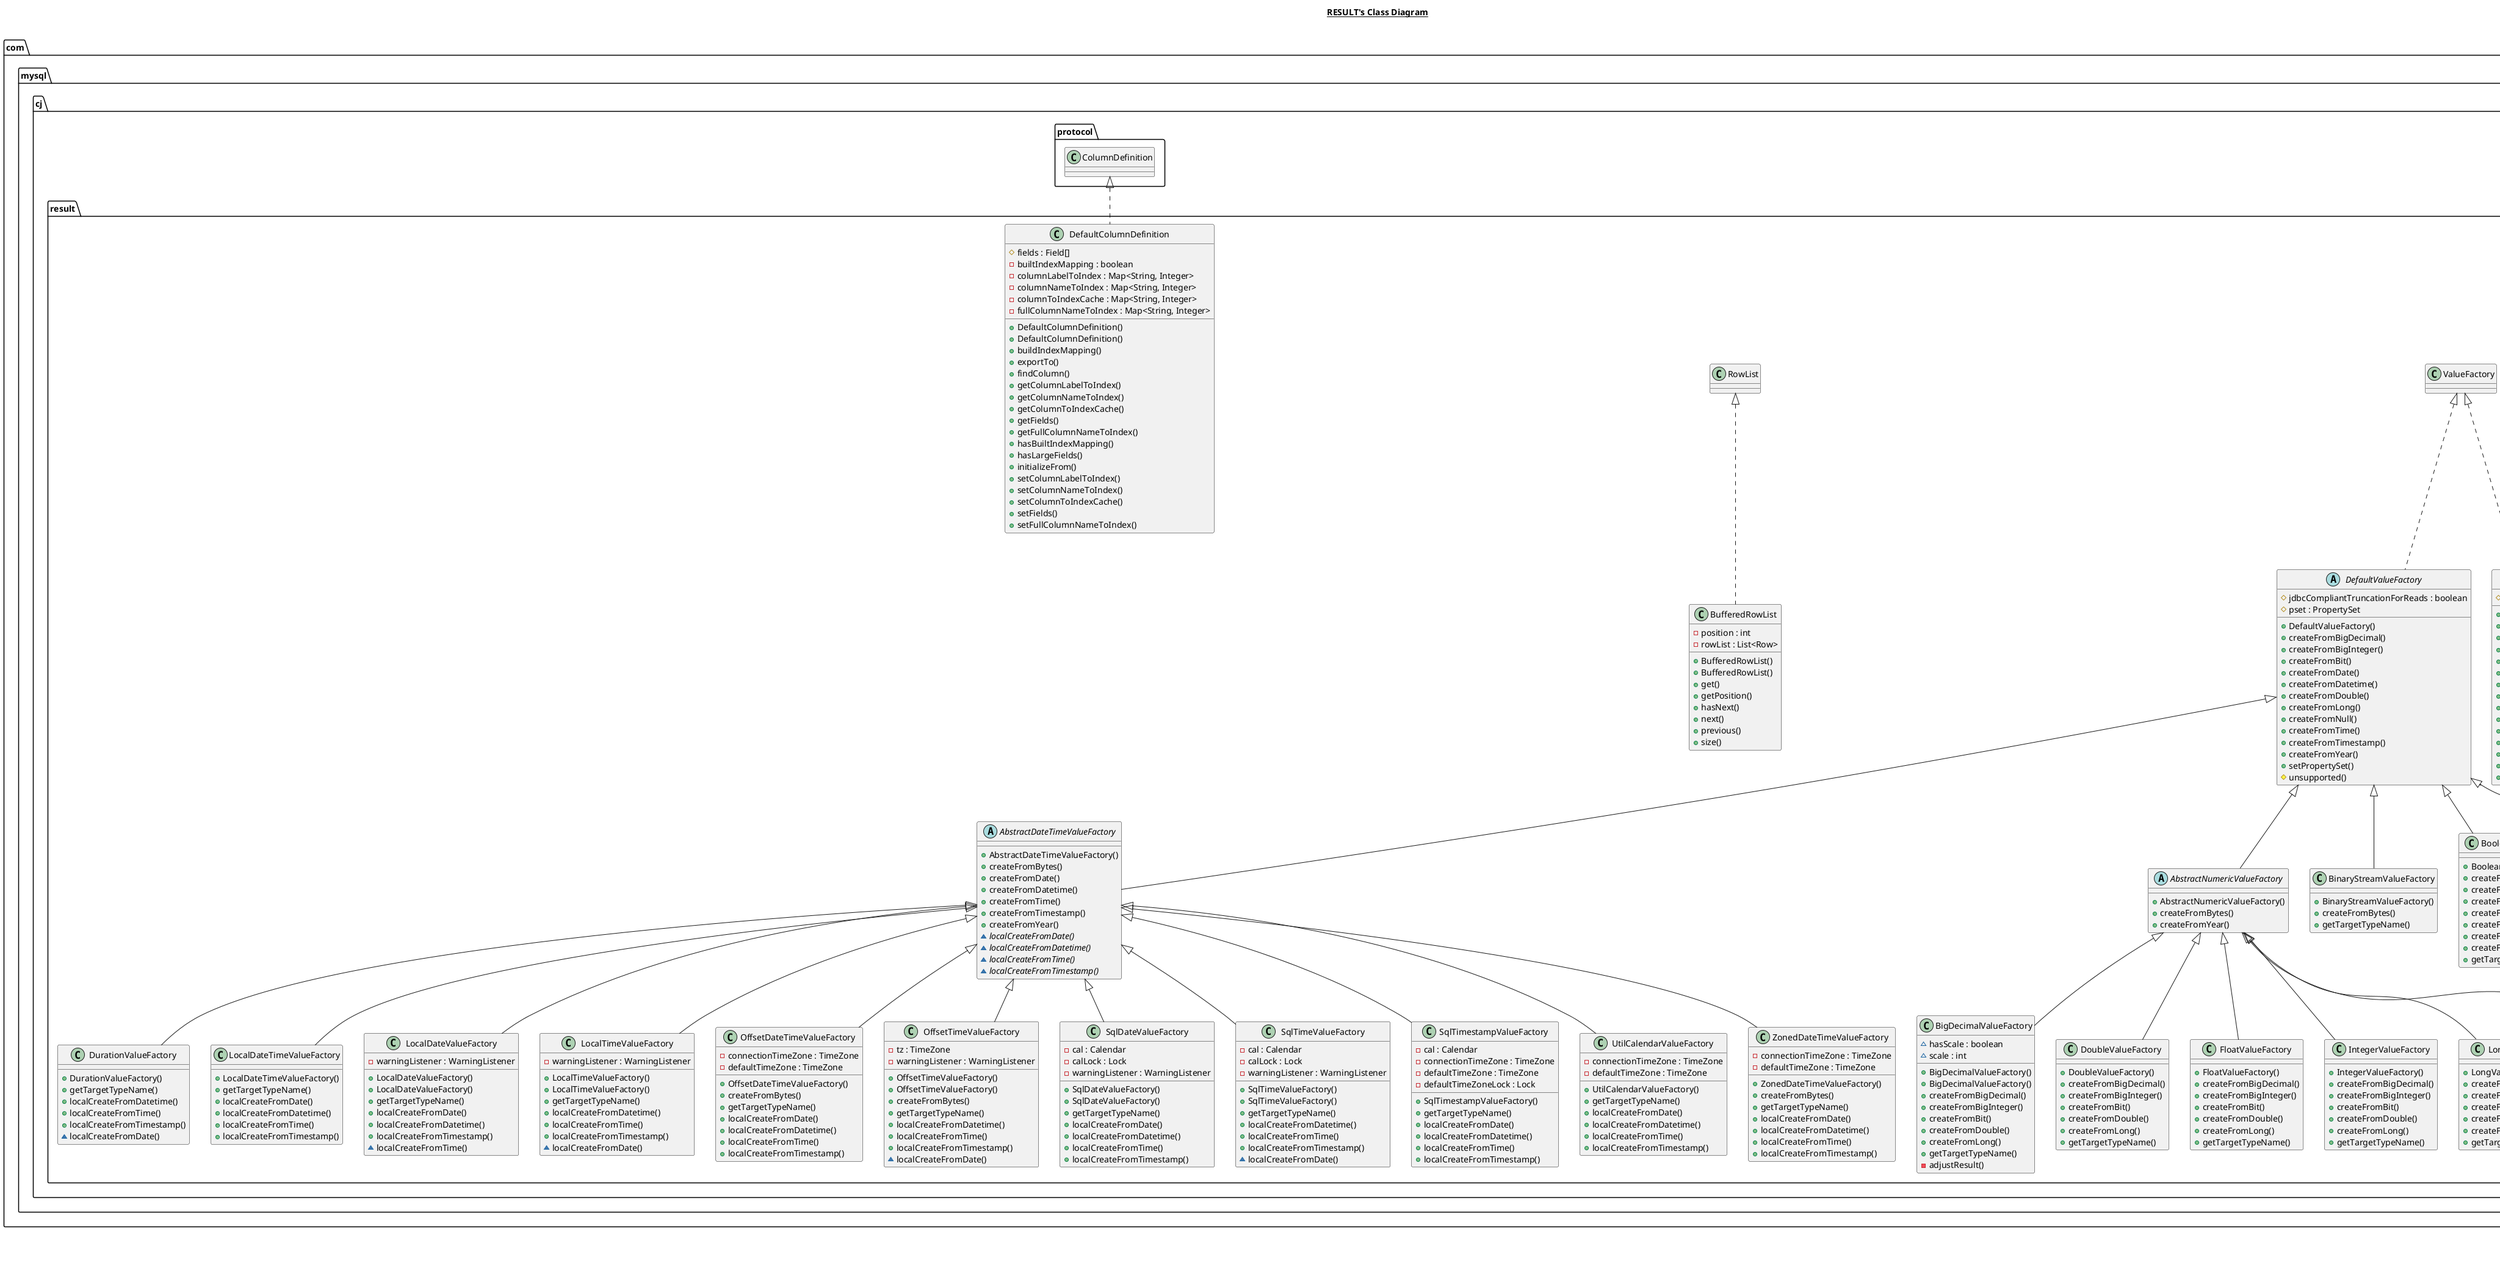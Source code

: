 @startuml

title __RESULT's Class Diagram__\n

  namespace com.mysql.cj {
    namespace result {
      abstract class com.mysql.cj.result.AbstractDateTimeValueFactory {
          + AbstractDateTimeValueFactory()
          + createFromBytes()
          + createFromDate()
          + createFromDatetime()
          + createFromTime()
          + createFromTimestamp()
          + createFromYear()
          {abstract} ~ localCreateFromDate()
          {abstract} ~ localCreateFromDatetime()
          {abstract} ~ localCreateFromTime()
          {abstract} ~ localCreateFromTimestamp()
      }
    }
  }
  

  namespace com.mysql.cj {
    namespace result {
      abstract class com.mysql.cj.result.AbstractNumericValueFactory {
          + AbstractNumericValueFactory()
          + createFromBytes()
          + createFromYear()
      }
    }
  }
  

  namespace com.mysql.cj {
    namespace result {
      class com.mysql.cj.result.BigDecimalValueFactory {
          ~ hasScale : boolean
          ~ scale : int
          + BigDecimalValueFactory()
          + BigDecimalValueFactory()
          + createFromBigDecimal()
          + createFromBigInteger()
          + createFromBit()
          + createFromDouble()
          + createFromLong()
          + getTargetTypeName()
          - adjustResult()
      }
    }
  }
  

  namespace com.mysql.cj {
    namespace result {
      class com.mysql.cj.result.BinaryStreamValueFactory {
          + BinaryStreamValueFactory()
          + createFromBytes()
          + getTargetTypeName()
      }
    }
  }
  

  namespace com.mysql.cj {
    namespace result {
      class com.mysql.cj.result.BooleanValueFactory {
          + BooleanValueFactory()
          + createFromBigDecimal()
          + createFromBigInteger()
          + createFromBit()
          + createFromBytes()
          + createFromDouble()
          + createFromLong()
          + createFromYear()
          + getTargetTypeName()
      }
    }
  }
  

  namespace com.mysql.cj {
    namespace result {
      class com.mysql.cj.result.BufferedRowList {
          - position : int
          - rowList : List<Row>
          + BufferedRowList()
          + BufferedRowList()
          + get()
          + getPosition()
          + hasNext()
          + next()
          + previous()
          + size()
      }
    }
  }
  

  namespace com.mysql.cj {
    namespace result {
      class com.mysql.cj.result.ByteValueFactory {
          + ByteValueFactory()
          + createFromBigDecimal()
          + createFromBigInteger()
          + createFromBit()
          + createFromBytes()
          + createFromDouble()
          + createFromLong()
          + createFromYear()
          + getTargetTypeName()
      }
    }
  }
  

  namespace com.mysql.cj {
    namespace result {
      class com.mysql.cj.result.DefaultColumnDefinition {
          # fields : Field[]
          - builtIndexMapping : boolean
          - columnLabelToIndex : Map<String, Integer>
          - columnNameToIndex : Map<String, Integer>
          - columnToIndexCache : Map<String, Integer>
          - fullColumnNameToIndex : Map<String, Integer>
          + DefaultColumnDefinition()
          + DefaultColumnDefinition()
          + buildIndexMapping()
          + exportTo()
          + findColumn()
          + getColumnLabelToIndex()
          + getColumnNameToIndex()
          + getColumnToIndexCache()
          + getFields()
          + getFullColumnNameToIndex()
          + hasBuiltIndexMapping()
          + hasLargeFields()
          + initializeFrom()
          + setColumnLabelToIndex()
          + setColumnNameToIndex()
          + setColumnToIndexCache()
          + setFields()
          + setFullColumnNameToIndex()
      }
    }
  }
  

  namespace com.mysql.cj {
    namespace result {
      abstract class com.mysql.cj.result.DefaultValueFactory {
          # jdbcCompliantTruncationForReads : boolean
          # pset : PropertySet
          + DefaultValueFactory()
          + createFromBigDecimal()
          + createFromBigInteger()
          + createFromBit()
          + createFromDate()
          + createFromDatetime()
          + createFromDouble()
          + createFromLong()
          + createFromNull()
          + createFromTime()
          + createFromTimestamp()
          + createFromYear()
          + setPropertySet()
          # unsupported()
      }
    }
  }
  

  namespace com.mysql.cj {
    namespace result {
      class com.mysql.cj.result.DoubleValueFactory {
          + DoubleValueFactory()
          + createFromBigDecimal()
          + createFromBigInteger()
          + createFromBit()
          + createFromDouble()
          + createFromLong()
          + getTargetTypeName()
      }
    }
  }
  

  namespace com.mysql.cj {
    namespace result {
      class com.mysql.cj.result.DurationValueFactory {
          + DurationValueFactory()
          + getTargetTypeName()
          + localCreateFromDatetime()
          + localCreateFromTime()
          + localCreateFromTimestamp()
          ~ localCreateFromDate()
      }
    }
  }
  

  namespace com.mysql.cj {
    namespace result {
      class com.mysql.cj.result.FloatValueFactory {
          + FloatValueFactory()
          + createFromBigDecimal()
          + createFromBigInteger()
          + createFromBit()
          + createFromDouble()
          + createFromLong()
          + getTargetTypeName()
      }
    }
  }
  

  namespace com.mysql.cj {
    namespace result {
      class com.mysql.cj.result.IntegerValueFactory {
          + IntegerValueFactory()
          + createFromBigDecimal()
          + createFromBigInteger()
          + createFromBit()
          + createFromDouble()
          + createFromLong()
          + getTargetTypeName()
      }
    }
  }
  

  namespace com.mysql.cj {
    namespace result {
      class com.mysql.cj.result.LocalDateTimeValueFactory {
          + LocalDateTimeValueFactory()
          + getTargetTypeName()
          + localCreateFromDate()
          + localCreateFromDatetime()
          + localCreateFromTime()
          + localCreateFromTimestamp()
      }
    }
  }
  

  namespace com.mysql.cj {
    namespace result {
      class com.mysql.cj.result.LocalDateValueFactory {
          - warningListener : WarningListener
          + LocalDateValueFactory()
          + LocalDateValueFactory()
          + getTargetTypeName()
          + localCreateFromDate()
          + localCreateFromDatetime()
          + localCreateFromTimestamp()
          ~ localCreateFromTime()
      }
    }
  }
  

  namespace com.mysql.cj {
    namespace result {
      class com.mysql.cj.result.LocalTimeValueFactory {
          - warningListener : WarningListener
          + LocalTimeValueFactory()
          + LocalTimeValueFactory()
          + getTargetTypeName()
          + localCreateFromDatetime()
          + localCreateFromTime()
          + localCreateFromTimestamp()
          ~ localCreateFromDate()
      }
    }
  }
  

  namespace com.mysql.cj {
    namespace result {
      class com.mysql.cj.result.LongValueFactory {
          + LongValueFactory()
          + createFromBigDecimal()
          + createFromBigInteger()
          + createFromBit()
          + createFromDouble()
          + createFromLong()
          + getTargetTypeName()
      }
    }
  }
  

  namespace com.mysql.cj {
    namespace result {
      class com.mysql.cj.result.OffsetDateTimeValueFactory {
          - connectionTimeZone : TimeZone
          - defaultTimeZone : TimeZone
          + OffsetDateTimeValueFactory()
          + createFromBytes()
          + getTargetTypeName()
          + localCreateFromDate()
          + localCreateFromDatetime()
          + localCreateFromTime()
          + localCreateFromTimestamp()
      }
    }
  }
  

  namespace com.mysql.cj {
    namespace result {
      class com.mysql.cj.result.OffsetTimeValueFactory {
          - tz : TimeZone
          - warningListener : WarningListener
          + OffsetTimeValueFactory()
          + OffsetTimeValueFactory()
          + createFromBytes()
          + getTargetTypeName()
          + localCreateFromDatetime()
          + localCreateFromTime()
          + localCreateFromTimestamp()
          ~ localCreateFromDate()
      }
    }
  }
  

  namespace com.mysql.cj {
    namespace result {
      class com.mysql.cj.result.ShortValueFactory {
          + ShortValueFactory()
          + createFromBigDecimal()
          + createFromBigInteger()
          + createFromBit()
          + createFromDouble()
          + createFromLong()
          + getTargetTypeName()
      }
    }
  }
  

  namespace com.mysql.cj {
    namespace result {
      class com.mysql.cj.result.SqlDateValueFactory {
          - cal : Calendar
          - calLock : Lock
          - warningListener : WarningListener
          + SqlDateValueFactory()
          + SqlDateValueFactory()
          + getTargetTypeName()
          + localCreateFromDate()
          + localCreateFromDatetime()
          + localCreateFromTime()
          + localCreateFromTimestamp()
      }
    }
  }
  

  namespace com.mysql.cj {
    namespace result {
      class com.mysql.cj.result.SqlTimeValueFactory {
          - cal : Calendar
          - calLock : Lock
          - warningListener : WarningListener
          + SqlTimeValueFactory()
          + SqlTimeValueFactory()
          + getTargetTypeName()
          + localCreateFromDatetime()
          + localCreateFromTime()
          + localCreateFromTimestamp()
          ~ localCreateFromDate()
      }
    }
  }
  

  namespace com.mysql.cj {
    namespace result {
      class com.mysql.cj.result.SqlTimestampValueFactory {
          - cal : Calendar
          - connectionTimeZone : TimeZone
          - defaultTimeZone : TimeZone
          - defaultTimeZoneLock : Lock
          + SqlTimestampValueFactory()
          + getTargetTypeName()
          + localCreateFromDate()
          + localCreateFromDatetime()
          + localCreateFromTime()
          + localCreateFromTimestamp()
      }
    }
  }
  

  namespace com.mysql.cj {
    namespace result {
      class com.mysql.cj.result.StringValueFactory {
          # pset : PropertySet
          + StringValueFactory()
          + createFromBigDecimal()
          + createFromBigInteger()
          + createFromBit()
          + createFromBytes()
          + createFromDate()
          + createFromDatetime()
          + createFromDouble()
          + createFromLong()
          + createFromNull()
          + createFromTime()
          + createFromTimestamp()
          + createFromYear()
          + getTargetTypeName()
          + setPropertySet()
      }
    }
  }
  

  namespace com.mysql.cj {
    namespace result {
      class com.mysql.cj.result.UtilCalendarValueFactory {
          - connectionTimeZone : TimeZone
          - defaultTimeZone : TimeZone
          + UtilCalendarValueFactory()
          + getTargetTypeName()
          + localCreateFromDate()
          + localCreateFromDatetime()
          + localCreateFromTime()
          + localCreateFromTimestamp()
      }
    }
  }
  

  namespace com.mysql.cj {
    namespace result {
      class com.mysql.cj.result.ZonedDateTimeValueFactory {
          - connectionTimeZone : TimeZone
          - defaultTimeZone : TimeZone
          + ZonedDateTimeValueFactory()
          + createFromBytes()
          + getTargetTypeName()
          + localCreateFromDate()
          + localCreateFromDatetime()
          + localCreateFromTime()
          + localCreateFromTimestamp()
      }
    }
  }
  

  com.mysql.cj.result.AbstractDateTimeValueFactory -up-|> com.mysql.cj.result.DefaultValueFactory
  com.mysql.cj.result.AbstractNumericValueFactory -up-|> com.mysql.cj.result.DefaultValueFactory
  com.mysql.cj.result.BigDecimalValueFactory -up-|> com.mysql.cj.result.AbstractNumericValueFactory
  com.mysql.cj.result.BinaryStreamValueFactory -up-|> com.mysql.cj.result.DefaultValueFactory
  com.mysql.cj.result.BooleanValueFactory -up-|> com.mysql.cj.result.DefaultValueFactory
  com.mysql.cj.result.BufferedRowList .up.|> com.mysql.cj.result.RowList
  com.mysql.cj.result.ByteValueFactory -up-|> com.mysql.cj.result.DefaultValueFactory
  com.mysql.cj.result.DefaultColumnDefinition .up.|> com.mysql.cj.protocol.ColumnDefinition
  com.mysql.cj.result.DefaultValueFactory .up.|> com.mysql.cj.result.ValueFactory
  com.mysql.cj.result.DoubleValueFactory -up-|> com.mysql.cj.result.AbstractNumericValueFactory
  com.mysql.cj.result.DurationValueFactory -up-|> com.mysql.cj.result.AbstractDateTimeValueFactory
  com.mysql.cj.result.FloatValueFactory -up-|> com.mysql.cj.result.AbstractNumericValueFactory
  com.mysql.cj.result.IntegerValueFactory -up-|> com.mysql.cj.result.AbstractNumericValueFactory
  com.mysql.cj.result.LocalDateTimeValueFactory -up-|> com.mysql.cj.result.AbstractDateTimeValueFactory
  com.mysql.cj.result.LocalDateValueFactory -up-|> com.mysql.cj.result.AbstractDateTimeValueFactory
  com.mysql.cj.result.LocalTimeValueFactory -up-|> com.mysql.cj.result.AbstractDateTimeValueFactory
  com.mysql.cj.result.LongValueFactory -up-|> com.mysql.cj.result.AbstractNumericValueFactory
  com.mysql.cj.result.OffsetDateTimeValueFactory -up-|> com.mysql.cj.result.AbstractDateTimeValueFactory
  com.mysql.cj.result.OffsetTimeValueFactory -up-|> com.mysql.cj.result.AbstractDateTimeValueFactory
  com.mysql.cj.result.ShortValueFactory -up-|> com.mysql.cj.result.AbstractNumericValueFactory
  com.mysql.cj.result.SqlDateValueFactory -up-|> com.mysql.cj.result.AbstractDateTimeValueFactory
  com.mysql.cj.result.SqlTimeValueFactory -up-|> com.mysql.cj.result.AbstractDateTimeValueFactory
  com.mysql.cj.result.SqlTimestampValueFactory -up-|> com.mysql.cj.result.AbstractDateTimeValueFactory
  com.mysql.cj.result.StringValueFactory .up.|> com.mysql.cj.result.ValueFactory
  com.mysql.cj.result.UtilCalendarValueFactory -up-|> com.mysql.cj.result.AbstractDateTimeValueFactory
  com.mysql.cj.result.ZonedDateTimeValueFactory -up-|> com.mysql.cj.result.AbstractDateTimeValueFactory


right footer


PlantUML diagram generated by SketchIt! (https://bitbucket.org/pmesmeur/sketch.it)
For more information about this tool, please contact philippe.mesmeur@gmail.com
endfooter

@enduml
